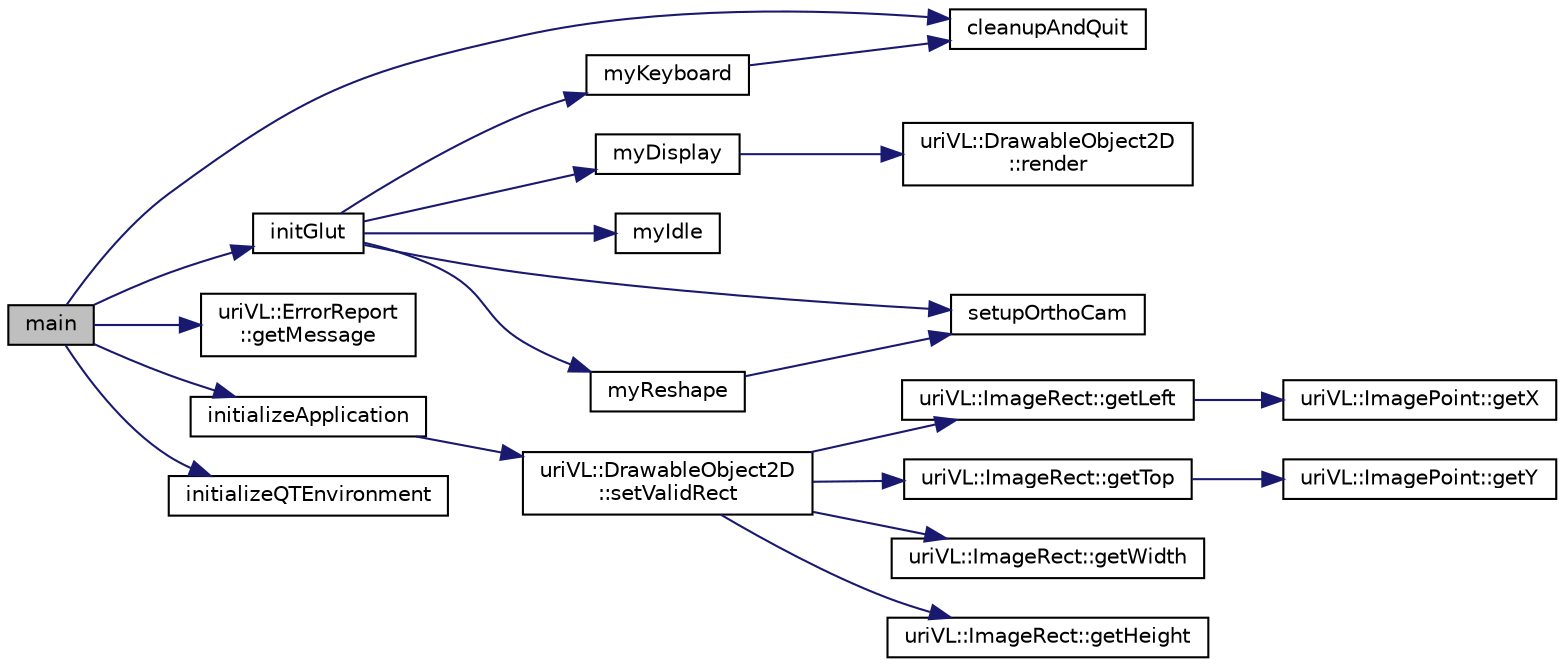digraph "main"
{
  edge [fontname="Helvetica",fontsize="10",labelfontname="Helvetica",labelfontsize="10"];
  node [fontname="Helvetica",fontsize="10",shape=record];
  rankdir="LR";
  Node1 [label="main",height=0.2,width=0.4,color="black", fillcolor="grey75", style="filled", fontcolor="black"];
  Node1 -> Node2 [color="midnightblue",fontsize="10",style="solid",fontname="Helvetica"];
  Node2 [label="cleanupAndQuit",height=0.2,width=0.4,color="black", fillcolor="white", style="filled",URL="$videoGrabbing__main_8cpp.html#ab5774c0c168c63ad4c75e9bf6f09e72b"];
  Node1 -> Node3 [color="midnightblue",fontsize="10",style="solid",fontname="Helvetica"];
  Node3 [label="uriVL::ErrorReport\l::getMessage",height=0.2,width=0.4,color="black", fillcolor="white", style="filled",URL="$classuriVL_1_1ErrorReport.html#ab0e9a629dc8d1342f8c6078e5d5b2a1d",tooltip="When you call this, you&#39;re responsible for delete[]&#39;ing the returned pointer. "];
  Node1 -> Node4 [color="midnightblue",fontsize="10",style="solid",fontname="Helvetica"];
  Node4 [label="initGlut",height=0.2,width=0.4,color="black", fillcolor="white", style="filled",URL="$videoGrabbing__main_8cpp.html#ab2cf78ce4ec1a186ea831f3193af5bc8"];
  Node4 -> Node5 [color="midnightblue",fontsize="10",style="solid",fontname="Helvetica"];
  Node5 [label="myDisplay",height=0.2,width=0.4,color="black", fillcolor="white", style="filled",URL="$videoGrabbing__main_8cpp.html#ac158bfc1571fb83c31d7035c8497a5a3"];
  Node5 -> Node6 [color="midnightblue",fontsize="10",style="solid",fontname="Helvetica"];
  Node6 [label="uriVL::DrawableObject2D\l::render",height=0.2,width=0.4,color="black", fillcolor="white", style="filled",URL="$classuriVL_1_1DrawableObject2D.html#ac8e503cfade891e7ac2a25467cb7d24a",tooltip="Renders the object at the default depth and (0, 0) location. "];
  Node4 -> Node7 [color="midnightblue",fontsize="10",style="solid",fontname="Helvetica"];
  Node7 [label="myIdle",height=0.2,width=0.4,color="black", fillcolor="white", style="filled",URL="$videoGrabbing__main_8cpp.html#a8b6b5874f18eb288af28f2ea8dc37afd"];
  Node4 -> Node8 [color="midnightblue",fontsize="10",style="solid",fontname="Helvetica"];
  Node8 [label="myKeyboard",height=0.2,width=0.4,color="black", fillcolor="white", style="filled",URL="$videoGrabbing__main_8cpp.html#a2380242ef771b5a0d59cce4a680dc9df"];
  Node8 -> Node2 [color="midnightblue",fontsize="10",style="solid",fontname="Helvetica"];
  Node4 -> Node9 [color="midnightblue",fontsize="10",style="solid",fontname="Helvetica"];
  Node9 [label="myReshape",height=0.2,width=0.4,color="black", fillcolor="white", style="filled",URL="$videoGrabbing__main_8cpp.html#ae659bda7aa3ae9f52f7fed05f3c900fb"];
  Node9 -> Node10 [color="midnightblue",fontsize="10",style="solid",fontname="Helvetica"];
  Node10 [label="setupOrthoCam",height=0.2,width=0.4,color="black", fillcolor="white", style="filled",URL="$videoGrabbing__main_8cpp.html#a63754419aeda022dcd6db14eaddd530f"];
  Node4 -> Node10 [color="midnightblue",fontsize="10",style="solid",fontname="Helvetica"];
  Node1 -> Node11 [color="midnightblue",fontsize="10",style="solid",fontname="Helvetica"];
  Node11 [label="initializeApplication",height=0.2,width=0.4,color="black", fillcolor="white", style="filled",URL="$videoGrabbing__main_8cpp.html#a3d1373464c870b47f73affe85f6e21c0"];
  Node11 -> Node12 [color="midnightblue",fontsize="10",style="solid",fontname="Helvetica"];
  Node12 [label="uriVL::DrawableObject2D\l::setValidRect",height=0.2,width=0.4,color="black", fillcolor="white", style="filled",URL="$classuriVL_1_1DrawableObject2D.html#ac59493b368737b7b52eae441ecdbc95b",tooltip="Sets a new valid data rectangle for the drawable object. "];
  Node12 -> Node13 [color="midnightblue",fontsize="10",style="solid",fontname="Helvetica"];
  Node13 [label="uriVL::ImageRect::getLeft",height=0.2,width=0.4,color="black", fillcolor="white", style="filled",URL="$classuriVL_1_1ImageRect.html#a38bd531df6bd6c4892bca1a690feda13",tooltip="Returns the minimum x coordinate of the rectangle. "];
  Node13 -> Node14 [color="midnightblue",fontsize="10",style="solid",fontname="Helvetica"];
  Node14 [label="uriVL::ImagePoint::getX",height=0.2,width=0.4,color="black", fillcolor="white", style="filled",URL="$classuriVL_1_1ImagePoint.html#a4845eb34e164c8dffd9b366cf61f3f5b",tooltip="Returns the point&#39;s x coordinate. "];
  Node12 -> Node15 [color="midnightblue",fontsize="10",style="solid",fontname="Helvetica"];
  Node15 [label="uriVL::ImageRect::getTop",height=0.2,width=0.4,color="black", fillcolor="white", style="filled",URL="$classuriVL_1_1ImageRect.html#a2715b0a7b291354fd839a95ece0e0aba",tooltip="Returns the minimum y coordinate of the rectangle. "];
  Node15 -> Node16 [color="midnightblue",fontsize="10",style="solid",fontname="Helvetica"];
  Node16 [label="uriVL::ImagePoint::getY",height=0.2,width=0.4,color="black", fillcolor="white", style="filled",URL="$classuriVL_1_1ImagePoint.html#a4edda1ad5b1f3b39db3ac200dfddf016",tooltip="Returns the point&#39;s y coordinate. "];
  Node12 -> Node17 [color="midnightblue",fontsize="10",style="solid",fontname="Helvetica"];
  Node17 [label="uriVL::ImageRect::getWidth",height=0.2,width=0.4,color="black", fillcolor="white", style="filled",URL="$classuriVL_1_1ImageRect.html#a1081dc6f638b33ebf30d0a43d51289ef",tooltip="Returns the width of the rectangle. "];
  Node12 -> Node18 [color="midnightblue",fontsize="10",style="solid",fontname="Helvetica"];
  Node18 [label="uriVL::ImageRect::getHeight",height=0.2,width=0.4,color="black", fillcolor="white", style="filled",URL="$classuriVL_1_1ImageRect.html#aa757d85ab5d5230bc0ca53f5960e14f3",tooltip="Returns the height of the rectangle. "];
  Node1 -> Node19 [color="midnightblue",fontsize="10",style="solid",fontname="Helvetica"];
  Node19 [label="initializeQTEnvironment",height=0.2,width=0.4,color="black", fillcolor="white", style="filled",URL="$videoGrabbing__main_8cpp.html#a0672b041b5eec1b80073dbb043e6b625"];
}
